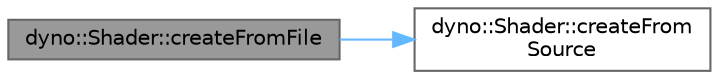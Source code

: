 digraph "dyno::Shader::createFromFile"
{
 // LATEX_PDF_SIZE
  bgcolor="transparent";
  edge [fontname=Helvetica,fontsize=10,labelfontname=Helvetica,labelfontsize=10];
  node [fontname=Helvetica,fontsize=10,shape=box,height=0.2,width=0.4];
  rankdir="LR";
  Node1 [id="Node000001",label="dyno::Shader::createFromFile",height=0.2,width=0.4,color="gray40", fillcolor="grey60", style="filled", fontcolor="black",tooltip=" "];
  Node1 -> Node2 [id="edge1_Node000001_Node000002",color="steelblue1",style="solid",tooltip=" "];
  Node2 [id="Node000002",label="dyno::Shader::createFrom\lSource",height=0.2,width=0.4,color="grey40", fillcolor="white", style="filled",URL="$classdyno_1_1_shader.html#acfca06f966983a5210af17726f0b00d2",tooltip=" "];
}
